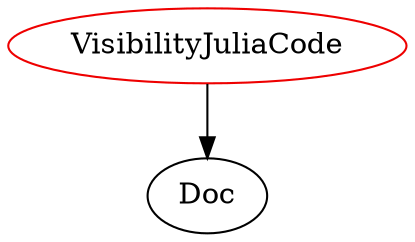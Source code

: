 digraph visibilityjuliacode{
VisibilityJuliaCode	[shape=oval, color=red2, label="VisibilityJuliaCode"];
VisibilityJuliaCode -> Doc;
}
